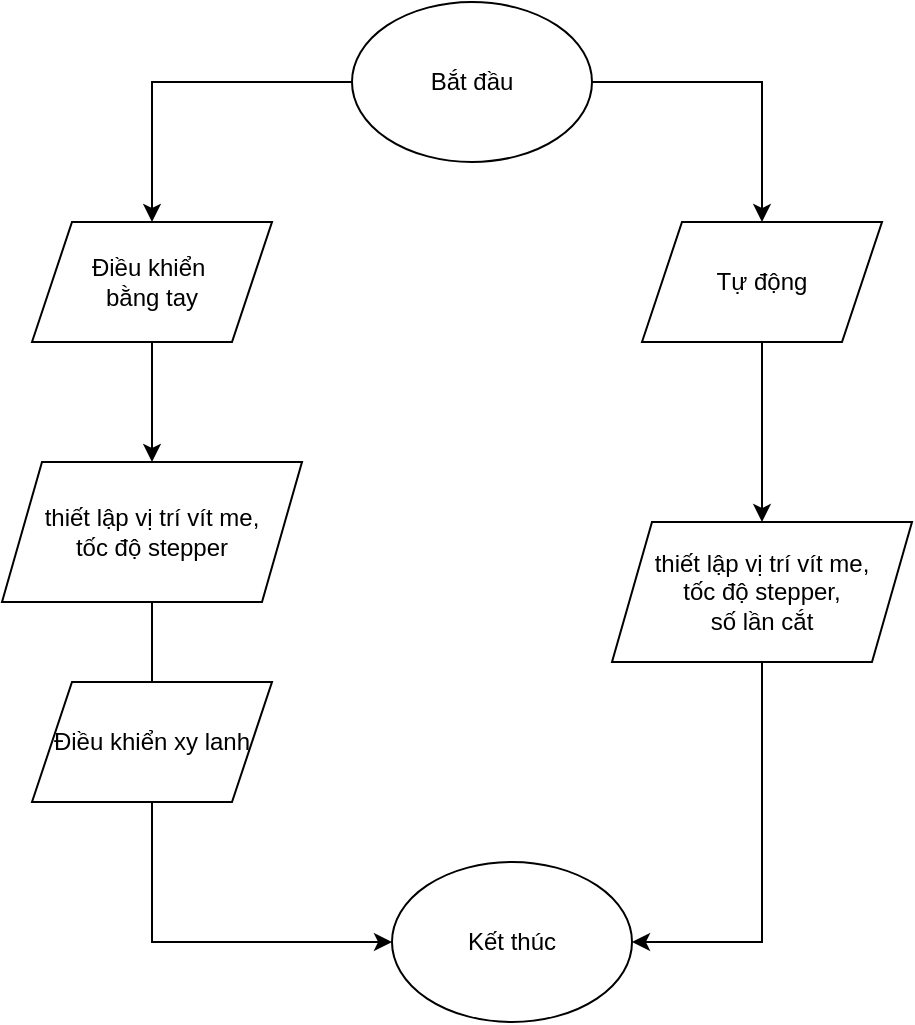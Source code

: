 <mxfile version="20.8.5" type="github">
  <diagram id="C5RBs43oDa-KdzZeNtuy" name="Page-1">
    <mxGraphModel dx="1434" dy="788" grid="1" gridSize="10" guides="1" tooltips="1" connect="1" arrows="1" fold="1" page="1" pageScale="1" pageWidth="827" pageHeight="1169" math="0" shadow="0">
      <root>
        <mxCell id="WIyWlLk6GJQsqaUBKTNV-0" />
        <mxCell id="WIyWlLk6GJQsqaUBKTNV-1" parent="WIyWlLk6GJQsqaUBKTNV-0" />
        <mxCell id="dJgHjkN-x3h8GKoePzzS-7" style="edgeStyle=orthogonalEdgeStyle;rounded=0;orthogonalLoop=1;jettySize=auto;html=1;exitX=0;exitY=0.5;exitDx=0;exitDy=0;" edge="1" parent="WIyWlLk6GJQsqaUBKTNV-1" source="dJgHjkN-x3h8GKoePzzS-0" target="dJgHjkN-x3h8GKoePzzS-3">
          <mxGeometry relative="1" as="geometry" />
        </mxCell>
        <mxCell id="dJgHjkN-x3h8GKoePzzS-9" style="edgeStyle=orthogonalEdgeStyle;rounded=0;orthogonalLoop=1;jettySize=auto;html=1;exitX=1;exitY=0.5;exitDx=0;exitDy=0;" edge="1" parent="WIyWlLk6GJQsqaUBKTNV-1" source="dJgHjkN-x3h8GKoePzzS-0" target="dJgHjkN-x3h8GKoePzzS-2">
          <mxGeometry relative="1" as="geometry" />
        </mxCell>
        <mxCell id="dJgHjkN-x3h8GKoePzzS-0" value="Bắt đầu" style="ellipse;whiteSpace=wrap;html=1;" vertex="1" parent="WIyWlLk6GJQsqaUBKTNV-1">
          <mxGeometry x="340" y="50" width="120" height="80" as="geometry" />
        </mxCell>
        <mxCell id="dJgHjkN-x3h8GKoePzzS-12" style="edgeStyle=orthogonalEdgeStyle;rounded=0;orthogonalLoop=1;jettySize=auto;html=1;exitX=0.5;exitY=1;exitDx=0;exitDy=0;entryX=0;entryY=0.5;entryDx=0;entryDy=0;" edge="1" parent="WIyWlLk6GJQsqaUBKTNV-1" source="dJgHjkN-x3h8GKoePzzS-1" target="dJgHjkN-x3h8GKoePzzS-4">
          <mxGeometry relative="1" as="geometry" />
        </mxCell>
        <mxCell id="dJgHjkN-x3h8GKoePzzS-1" value="thiết lập vị trí vít me,&lt;br&gt;tốc độ stepper" style="shape=parallelogram;perimeter=parallelogramPerimeter;whiteSpace=wrap;html=1;fixedSize=1;" vertex="1" parent="WIyWlLk6GJQsqaUBKTNV-1">
          <mxGeometry x="165" y="280" width="150" height="70" as="geometry" />
        </mxCell>
        <mxCell id="dJgHjkN-x3h8GKoePzzS-10" style="edgeStyle=orthogonalEdgeStyle;rounded=0;orthogonalLoop=1;jettySize=auto;html=1;exitX=0.5;exitY=1;exitDx=0;exitDy=0;" edge="1" parent="WIyWlLk6GJQsqaUBKTNV-1" source="dJgHjkN-x3h8GKoePzzS-2" target="dJgHjkN-x3h8GKoePzzS-6">
          <mxGeometry relative="1" as="geometry" />
        </mxCell>
        <mxCell id="dJgHjkN-x3h8GKoePzzS-2" value="Tự động" style="shape=parallelogram;perimeter=parallelogramPerimeter;whiteSpace=wrap;html=1;fixedSize=1;" vertex="1" parent="WIyWlLk6GJQsqaUBKTNV-1">
          <mxGeometry x="485" y="160" width="120" height="60" as="geometry" />
        </mxCell>
        <mxCell id="dJgHjkN-x3h8GKoePzzS-8" style="edgeStyle=orthogonalEdgeStyle;rounded=0;orthogonalLoop=1;jettySize=auto;html=1;exitX=0.5;exitY=1;exitDx=0;exitDy=0;entryX=0.5;entryY=0;entryDx=0;entryDy=0;" edge="1" parent="WIyWlLk6GJQsqaUBKTNV-1" source="dJgHjkN-x3h8GKoePzzS-3" target="dJgHjkN-x3h8GKoePzzS-1">
          <mxGeometry relative="1" as="geometry" />
        </mxCell>
        <mxCell id="dJgHjkN-x3h8GKoePzzS-3" value="Điều khiển&amp;nbsp;&lt;br&gt;bằng tay" style="shape=parallelogram;perimeter=parallelogramPerimeter;whiteSpace=wrap;html=1;fixedSize=1;" vertex="1" parent="WIyWlLk6GJQsqaUBKTNV-1">
          <mxGeometry x="180" y="160" width="120" height="60" as="geometry" />
        </mxCell>
        <mxCell id="dJgHjkN-x3h8GKoePzzS-4" value="Kết thúc" style="ellipse;whiteSpace=wrap;html=1;" vertex="1" parent="WIyWlLk6GJQsqaUBKTNV-1">
          <mxGeometry x="360" y="480" width="120" height="80" as="geometry" />
        </mxCell>
        <mxCell id="dJgHjkN-x3h8GKoePzzS-11" style="edgeStyle=orthogonalEdgeStyle;rounded=0;orthogonalLoop=1;jettySize=auto;html=1;exitX=0.5;exitY=1;exitDx=0;exitDy=0;entryX=1;entryY=0.5;entryDx=0;entryDy=0;" edge="1" parent="WIyWlLk6GJQsqaUBKTNV-1" source="dJgHjkN-x3h8GKoePzzS-6" target="dJgHjkN-x3h8GKoePzzS-4">
          <mxGeometry relative="1" as="geometry" />
        </mxCell>
        <mxCell id="dJgHjkN-x3h8GKoePzzS-6" value="thiết lập vị trí vít me,&lt;br&gt;tốc độ stepper,&lt;br&gt;số lần cắt" style="shape=parallelogram;perimeter=parallelogramPerimeter;whiteSpace=wrap;html=1;fixedSize=1;" vertex="1" parent="WIyWlLk6GJQsqaUBKTNV-1">
          <mxGeometry x="470" y="310" width="150" height="70" as="geometry" />
        </mxCell>
        <mxCell id="dJgHjkN-x3h8GKoePzzS-13" value="Điều khiển xy lanh" style="shape=parallelogram;perimeter=parallelogramPerimeter;whiteSpace=wrap;html=1;fixedSize=1;" vertex="1" parent="WIyWlLk6GJQsqaUBKTNV-1">
          <mxGeometry x="180" y="390" width="120" height="60" as="geometry" />
        </mxCell>
      </root>
    </mxGraphModel>
  </diagram>
</mxfile>
